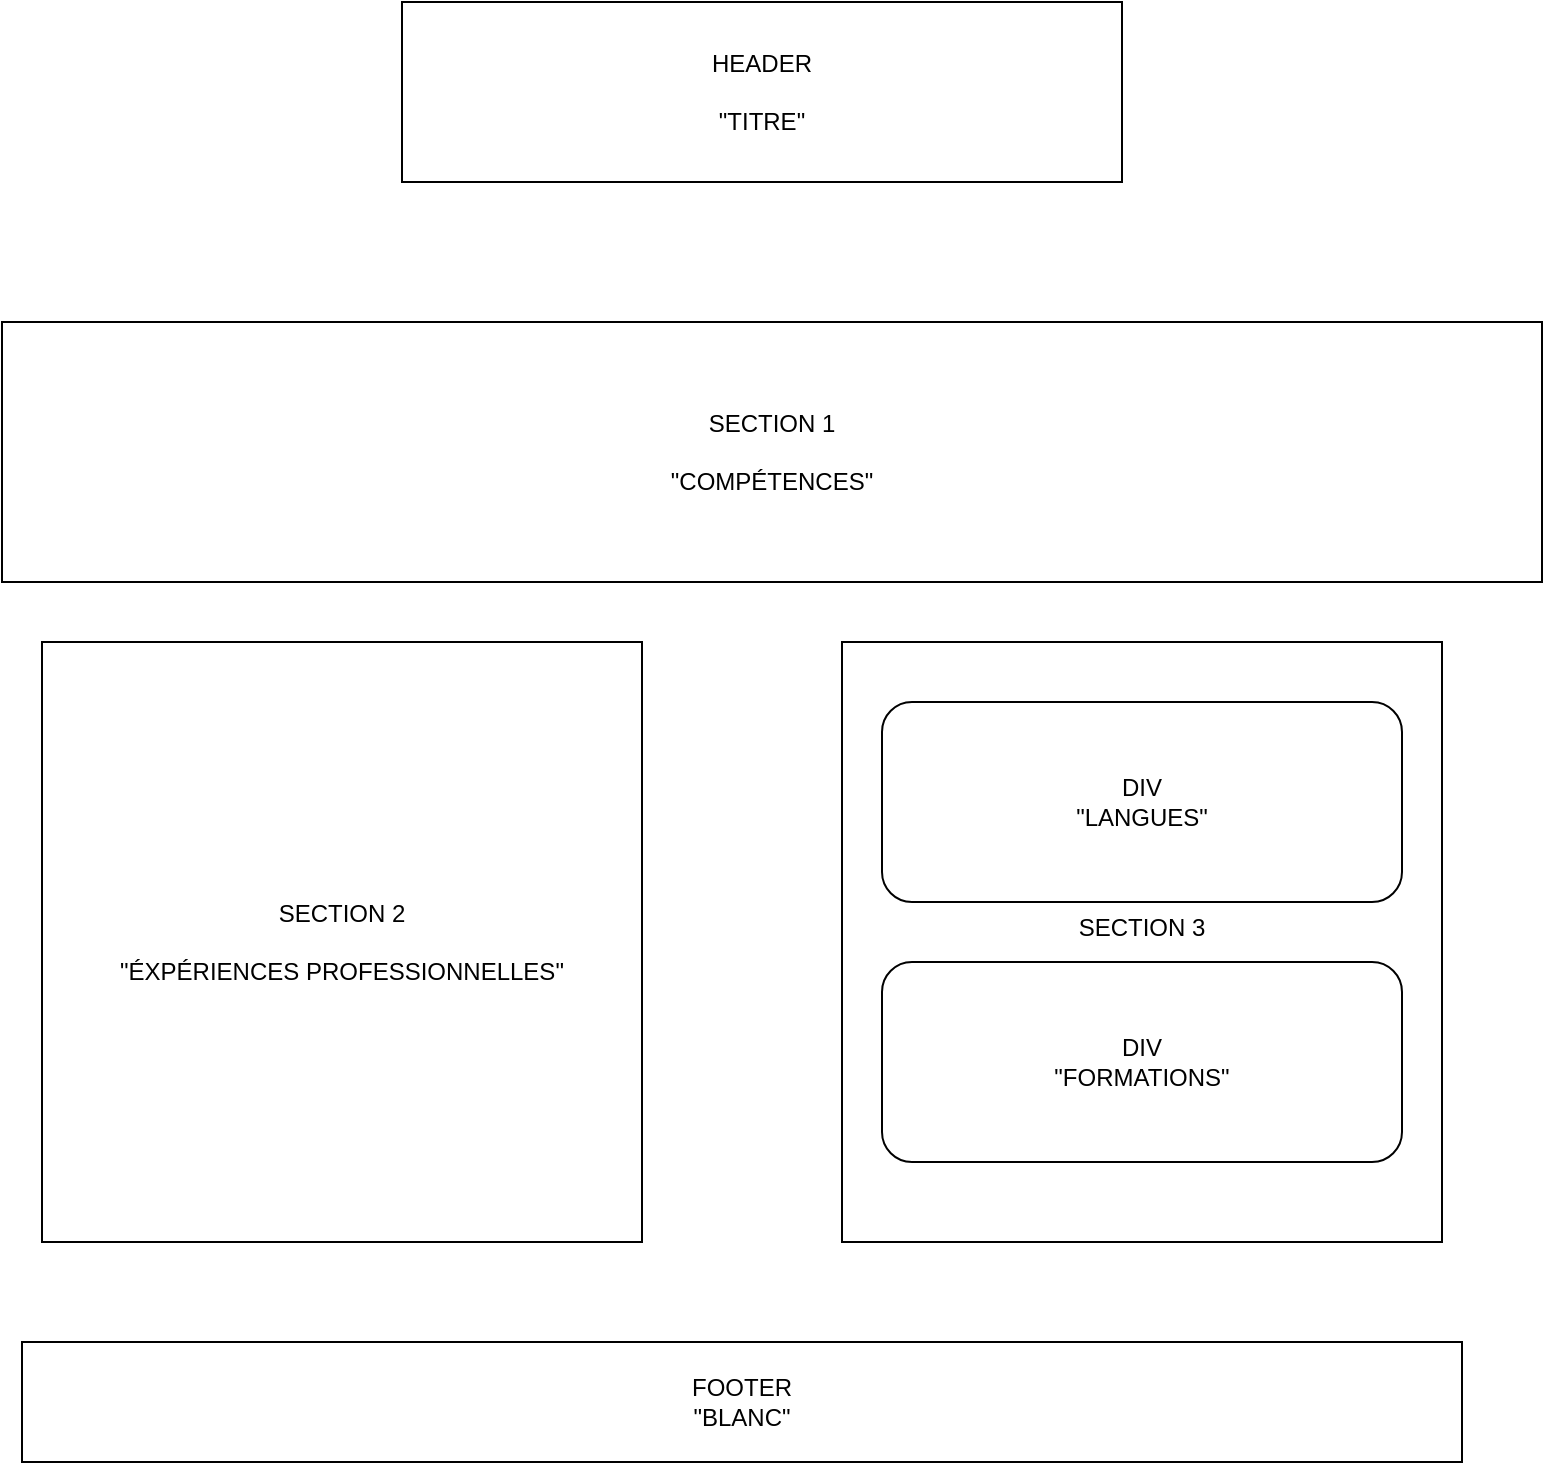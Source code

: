 <mxfile version="16.5.1" type="device"><diagram id="oxQji5Fyqw6nRTmkHcIP" name="Page-1"><mxGraphModel dx="1625" dy="4073" grid="1" gridSize="10" guides="1" tooltips="1" connect="1" arrows="1" fold="1" page="1" pageScale="1" pageWidth="827" pageHeight="1169" math="0" shadow="0"><root><mxCell id="0"/><mxCell id="1" parent="0"/><mxCell id="zBb_Smrn3jCscOPRVxhK-2" value="HEADER&lt;br&gt;&lt;br&gt;&quot;TITRE&quot;" style="rounded=0;whiteSpace=wrap;html=1;" vertex="1" parent="1"><mxGeometry x="-120" y="-2770" width="360" height="90" as="geometry"/></mxCell><mxCell id="zBb_Smrn3jCscOPRVxhK-3" value="SECTION 1&lt;br&gt;&lt;br&gt;&quot;COMPÉTENCES&quot;" style="rounded=0;whiteSpace=wrap;html=1;" vertex="1" parent="1"><mxGeometry x="-320" y="-2610" width="770" height="130" as="geometry"/></mxCell><mxCell id="zBb_Smrn3jCscOPRVxhK-4" value="SECTION 2&lt;br&gt;&lt;br&gt;&quot;ÉXPÉRIENCES PROFESSIONNELLES&quot;" style="whiteSpace=wrap;html=1;aspect=fixed;" vertex="1" parent="1"><mxGeometry x="-300" y="-2450" width="300" height="300" as="geometry"/></mxCell><mxCell id="zBb_Smrn3jCscOPRVxhK-5" value="SECTION 3&lt;br&gt;&lt;br&gt;" style="whiteSpace=wrap;html=1;aspect=fixed;" vertex="1" parent="1"><mxGeometry x="100" y="-2450" width="300" height="300" as="geometry"/></mxCell><mxCell id="zBb_Smrn3jCscOPRVxhK-9" value="DIV&lt;br&gt;&quot;LANGUES&quot;" style="rounded=1;whiteSpace=wrap;html=1;" vertex="1" parent="1"><mxGeometry x="120" y="-2420" width="260" height="100" as="geometry"/></mxCell><mxCell id="zBb_Smrn3jCscOPRVxhK-13" value="DIV&lt;br&gt;&quot;FORMATIONS&quot;" style="rounded=1;whiteSpace=wrap;html=1;" vertex="1" parent="1"><mxGeometry x="120" y="-2290" width="260" height="100" as="geometry"/></mxCell><mxCell id="zBb_Smrn3jCscOPRVxhK-14" value="FOOTER&lt;br&gt;&quot;BLANC&quot;" style="rounded=0;whiteSpace=wrap;html=1;" vertex="1" parent="1"><mxGeometry x="-310" y="-2100" width="720" height="60" as="geometry"/></mxCell></root></mxGraphModel></diagram></mxfile>
